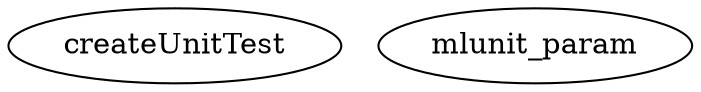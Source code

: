/* Created by mdot for Matlab */
digraph m2html {

  createUnitTest [URL="createUnitTest.html"];
  mlunit_param [URL="mlunit_param.html"];
}